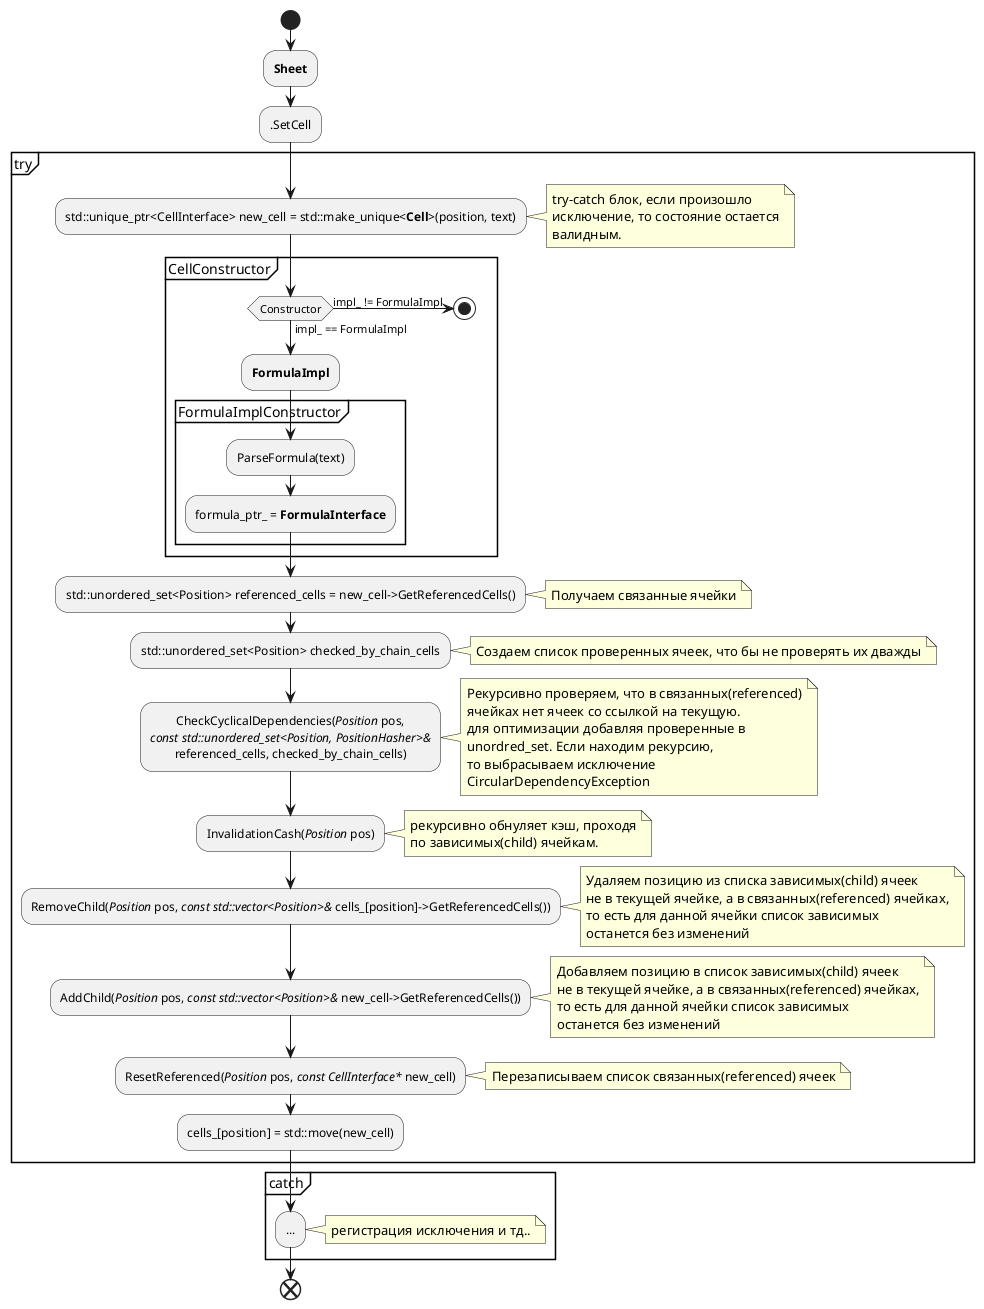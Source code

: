 @startuml
'https://plantuml.com/activity-diagram-beta
<style>
activity
	{
		HorizontalAlignment center
	}
</style>

start
    :**Sheet**;
    :.SetCell;

group try
	:std::unique_ptr<CellInterface> new_cell = std::make_unique<**Cell**>(position, text);
	note right
	try-catch блок, если произошло
	исключение, то состояние остается
	валидным.
	end note

    group CellConstructor
	if (Constructor) then (impl_ != FormulaImpl)
    stop
    else (impl_ == FormulaImpl)
    endif
    :**FormulaImpl**;

    group FormulaImplConstructor
    :ParseFormula(text);
    :formula_ptr_ = **FormulaInterface**;
    end group
    end group

    :std::unordered_set<Position> referenced_cells = new_cell->GetReferencedCells();
    note right
    Получаем связанные ячейки
    end note
    :std::unordered_set<Position> checked_by_chain_cells;
    note right
    Создаем список проверенных ячеек, что бы не проверять их дважды
    end note

    :CheckCyclicalDependencies(//Position// pos,
    //const std::unordered_set<Position, PositionHasher>&//
    referenced_cells, checked_by_chain_cells);
    note right
    Рекурсивно проверяем, что в связанных(referenced)
    ячейках нет ячеек со ссылкой на текущую.
    для оптимизации добавляя проверенные в
    unordred_set. Если находим рекурсию,
    то выбрасываем исключение
    CircularDependencyException
    end note
    :InvalidationCash(//Position// pos);
    note right
        рекурсивно обнуляет кэш, проходя
        по зависимых(child) ячейкам.
    end note

    :RemoveChild(//Position// pos, //const std::vector<Position>&// cells_[position]->GetReferencedCells());
    note right
        Удаляем позицию из списка зависимых(child) ячеек
        не в текущей ячейке, а в связанных(referenced) ячейках,
        то есть для данной ячейки список зависимых
        останется без изменений
    end note

    :AddChild(//Position// pos, //const std::vector<Position>&// new_cell->GetReferencedCells());
    note right
        Добавляем позицию в список зависимых(child) ячеек
        не в текущей ячейке, а в связанных(referenced) ячейках,
        то есть для данной ячейки список зависимых
        останется без изменений
    end note

    :ResetReferenced(//Position// pos, //const CellInterface*// new_cell);
    note right
        Перезаписываем список связанных(referenced) ячеек
    end note

    :cells_[position] = std::move(new_cell);
end group
group catch
    :...;
    note right
    регистрация исключения и тд..
    end note
end group

    end
@enduml
